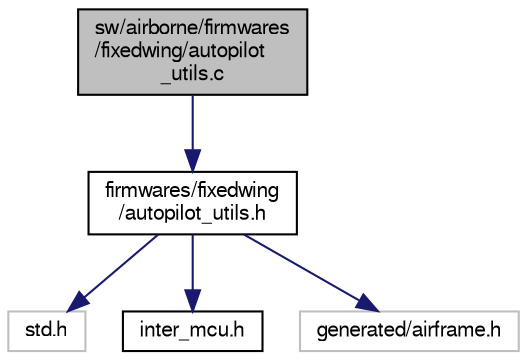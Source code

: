 digraph "sw/airborne/firmwares/fixedwing/autopilot_utils.c"
{
  edge [fontname="FreeSans",fontsize="10",labelfontname="FreeSans",labelfontsize="10"];
  node [fontname="FreeSans",fontsize="10",shape=record];
  Node1 [label="sw/airborne/firmwares\l/fixedwing/autopilot\l_utils.c",height=0.2,width=0.4,color="black", fillcolor="grey75", style="filled", fontcolor="black"];
  Node1 -> Node2 [color="midnightblue",fontsize="10",style="solid",fontname="FreeSans"];
  Node2 [label="firmwares/fixedwing\l/autopilot_utils.h",height=0.2,width=0.4,color="black", fillcolor="white", style="filled",URL="$fixedwing_2autopilot__utils_8h.html",tooltip="Utility functions and includes for autopilots. "];
  Node2 -> Node3 [color="midnightblue",fontsize="10",style="solid",fontname="FreeSans"];
  Node3 [label="std.h",height=0.2,width=0.4,color="grey75", fillcolor="white", style="filled"];
  Node2 -> Node4 [color="midnightblue",fontsize="10",style="solid",fontname="FreeSans"];
  Node4 [label="inter_mcu.h",height=0.2,width=0.4,color="black", fillcolor="white", style="filled",URL="$inter__mcu_8h.html",tooltip="Communication between fbw and ap processes. "];
  Node2 -> Node5 [color="midnightblue",fontsize="10",style="solid",fontname="FreeSans"];
  Node5 [label="generated/airframe.h",height=0.2,width=0.4,color="grey75", fillcolor="white", style="filled"];
}
